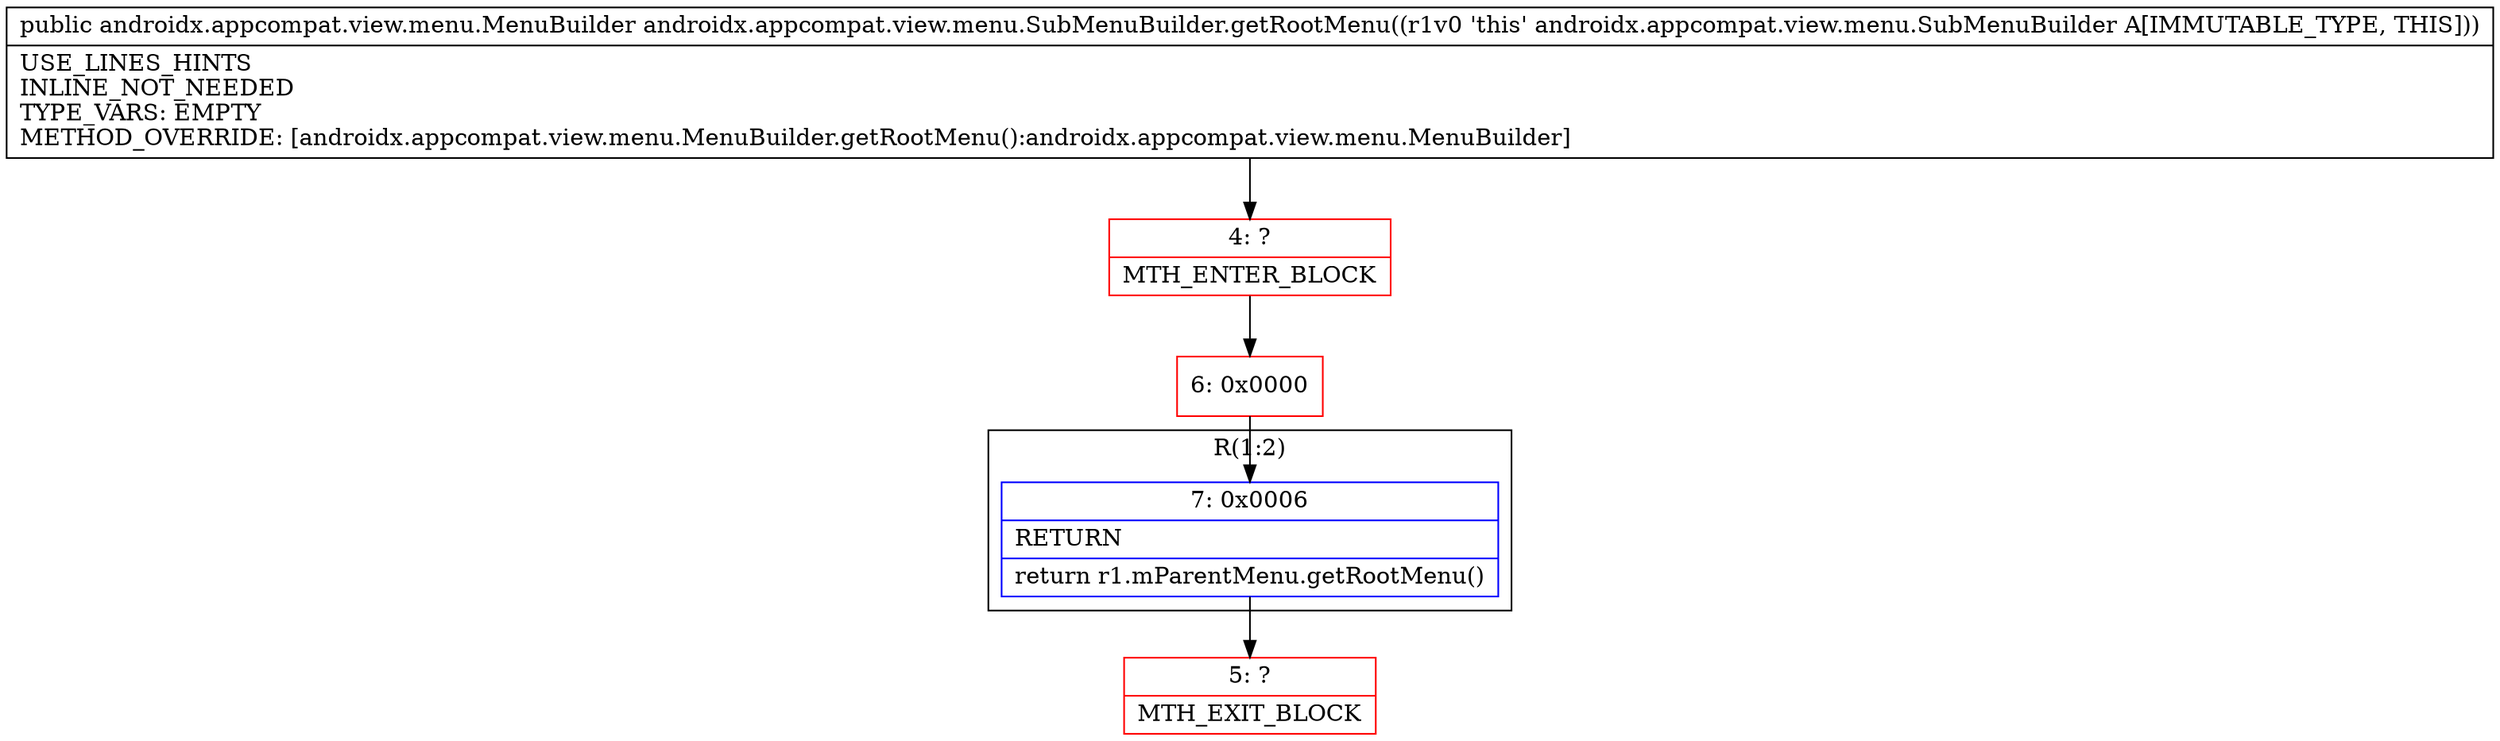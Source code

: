 digraph "CFG forandroidx.appcompat.view.menu.SubMenuBuilder.getRootMenu()Landroidx\/appcompat\/view\/menu\/MenuBuilder;" {
subgraph cluster_Region_1058453578 {
label = "R(1:2)";
node [shape=record,color=blue];
Node_7 [shape=record,label="{7\:\ 0x0006|RETURN\l|return r1.mParentMenu.getRootMenu()\l}"];
}
Node_4 [shape=record,color=red,label="{4\:\ ?|MTH_ENTER_BLOCK\l}"];
Node_6 [shape=record,color=red,label="{6\:\ 0x0000}"];
Node_5 [shape=record,color=red,label="{5\:\ ?|MTH_EXIT_BLOCK\l}"];
MethodNode[shape=record,label="{public androidx.appcompat.view.menu.MenuBuilder androidx.appcompat.view.menu.SubMenuBuilder.getRootMenu((r1v0 'this' androidx.appcompat.view.menu.SubMenuBuilder A[IMMUTABLE_TYPE, THIS]))  | USE_LINES_HINTS\lINLINE_NOT_NEEDED\lTYPE_VARS: EMPTY\lMETHOD_OVERRIDE: [androidx.appcompat.view.menu.MenuBuilder.getRootMenu():androidx.appcompat.view.menu.MenuBuilder]\l}"];
MethodNode -> Node_4;Node_7 -> Node_5;
Node_4 -> Node_6;
Node_6 -> Node_7;
}

